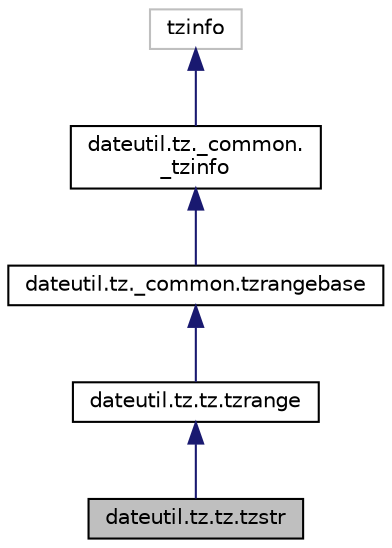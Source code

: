 digraph "dateutil.tz.tz.tzstr"
{
 // LATEX_PDF_SIZE
  edge [fontname="Helvetica",fontsize="10",labelfontname="Helvetica",labelfontsize="10"];
  node [fontname="Helvetica",fontsize="10",shape=record];
  Node1 [label="dateutil.tz.tz.tzstr",height=0.2,width=0.4,color="black", fillcolor="grey75", style="filled", fontcolor="black",tooltip=" "];
  Node2 -> Node1 [dir="back",color="midnightblue",fontsize="10",style="solid"];
  Node2 [label="dateutil.tz.tz.tzrange",height=0.2,width=0.4,color="black", fillcolor="white", style="filled",URL="$classdateutil_1_1tz_1_1tz_1_1tzrange.html",tooltip=" "];
  Node3 -> Node2 [dir="back",color="midnightblue",fontsize="10",style="solid"];
  Node3 [label="dateutil.tz._common.tzrangebase",height=0.2,width=0.4,color="black", fillcolor="white", style="filled",URL="$classdateutil_1_1tz_1_1__common_1_1tzrangebase.html",tooltip=" "];
  Node4 -> Node3 [dir="back",color="midnightblue",fontsize="10",style="solid"];
  Node4 [label="dateutil.tz._common.\l_tzinfo",height=0.2,width=0.4,color="black", fillcolor="white", style="filled",URL="$classdateutil_1_1tz_1_1__common_1_1__tzinfo.html",tooltip=" "];
  Node5 -> Node4 [dir="back",color="midnightblue",fontsize="10",style="solid"];
  Node5 [label="tzinfo",height=0.2,width=0.4,color="grey75", fillcolor="white", style="filled",tooltip=" "];
}
